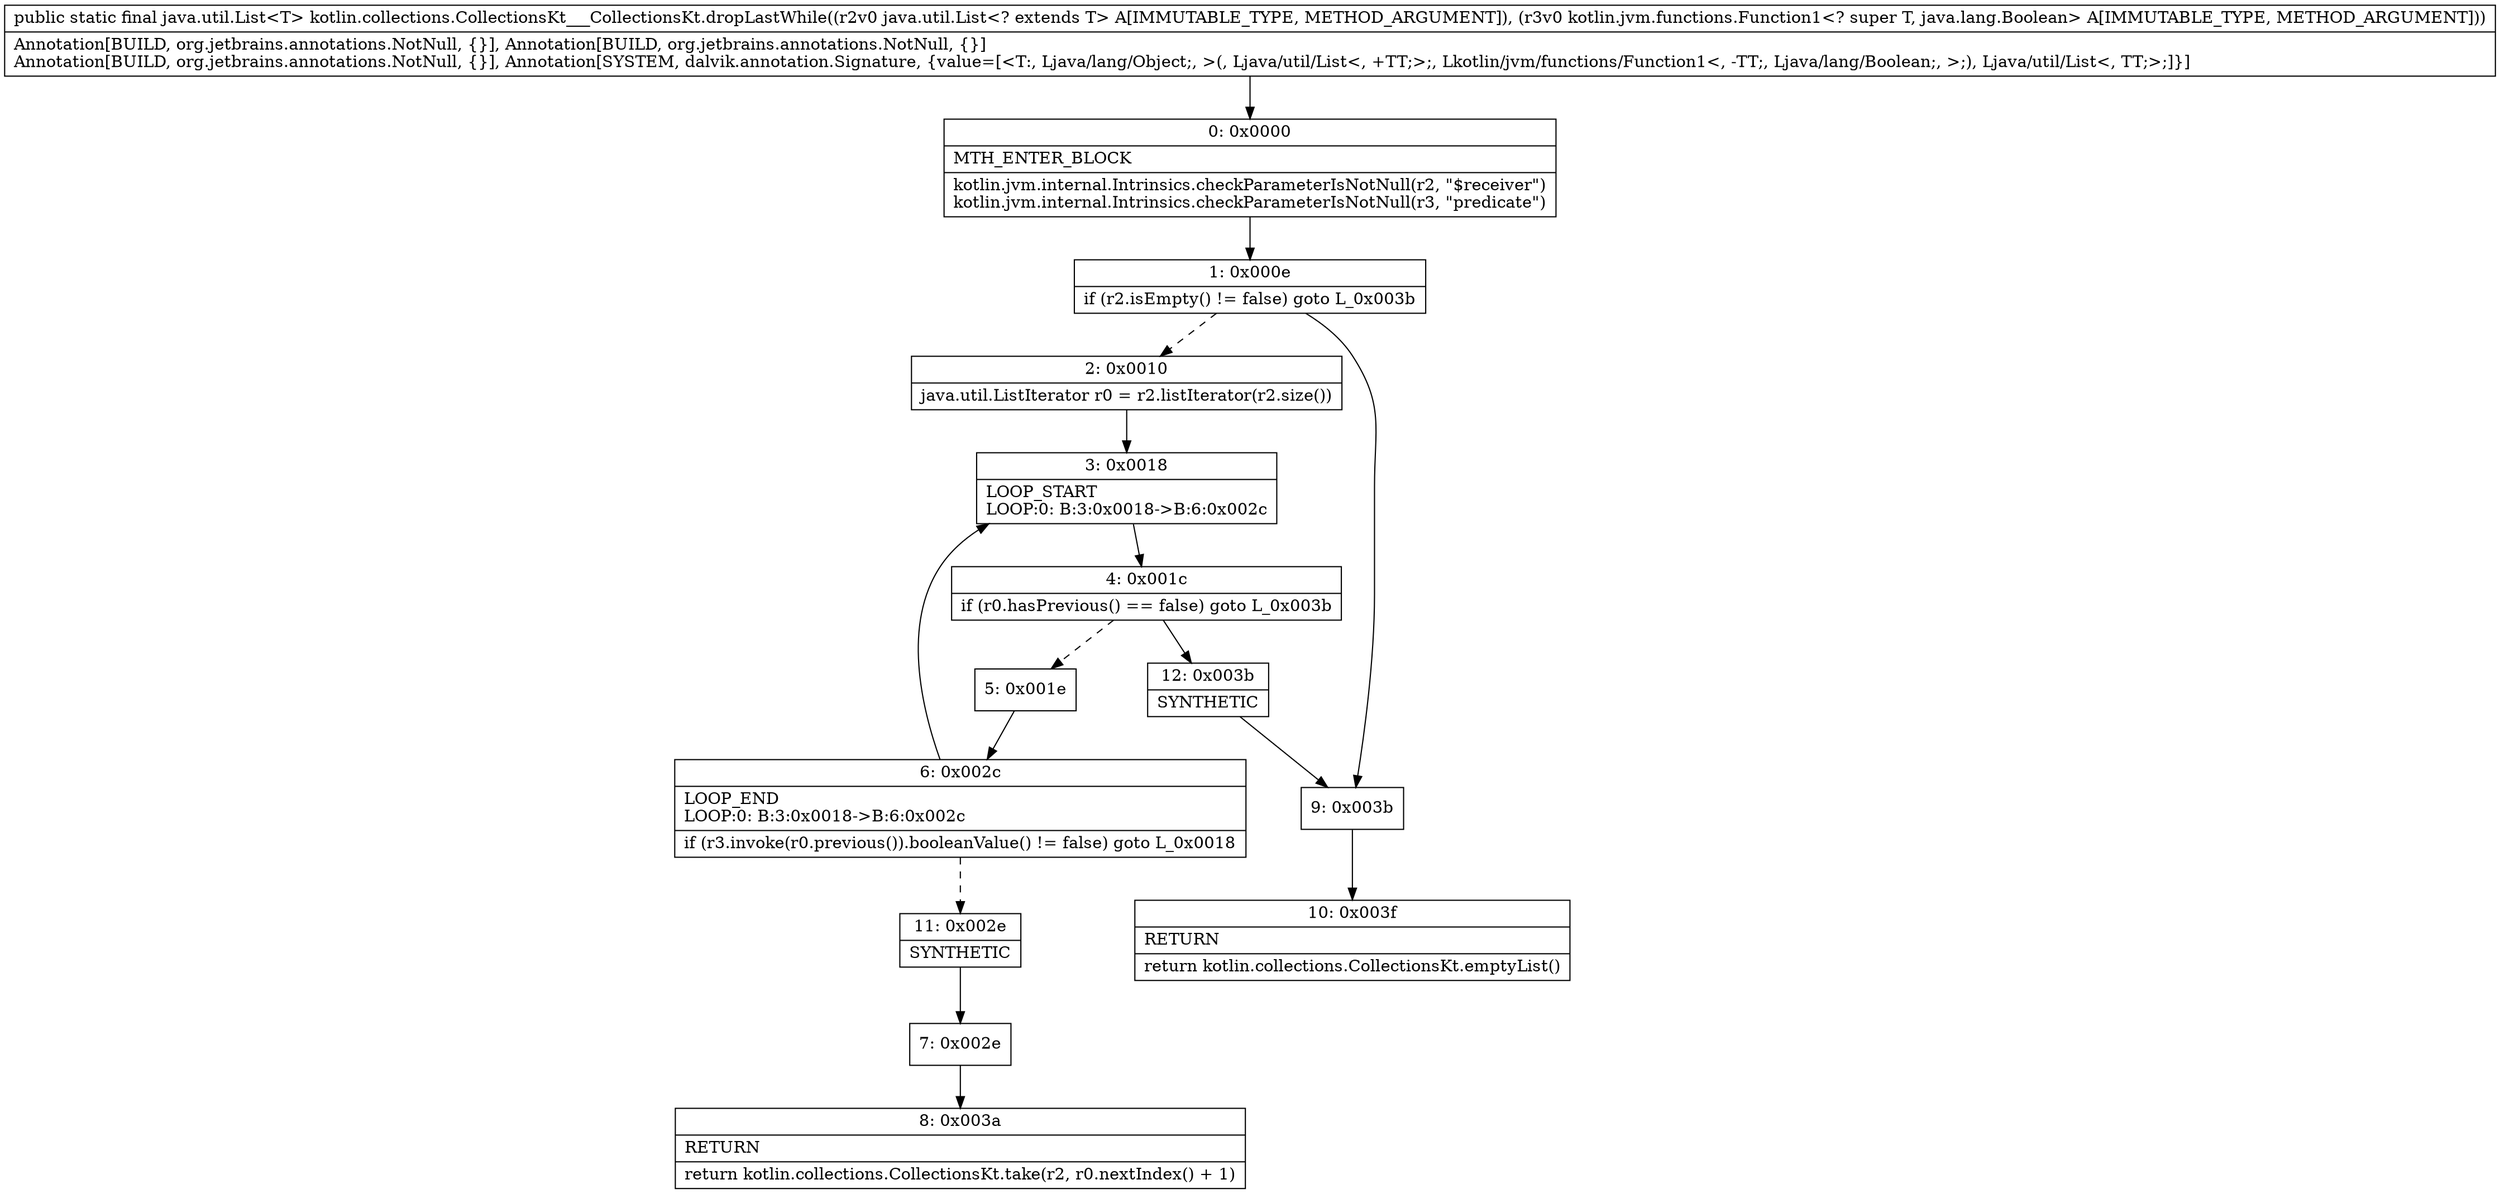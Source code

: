 digraph "CFG forkotlin.collections.CollectionsKt___CollectionsKt.dropLastWhile(Ljava\/util\/List;Lkotlin\/jvm\/functions\/Function1;)Ljava\/util\/List;" {
Node_0 [shape=record,label="{0\:\ 0x0000|MTH_ENTER_BLOCK\l|kotlin.jvm.internal.Intrinsics.checkParameterIsNotNull(r2, \"$receiver\")\lkotlin.jvm.internal.Intrinsics.checkParameterIsNotNull(r3, \"predicate\")\l}"];
Node_1 [shape=record,label="{1\:\ 0x000e|if (r2.isEmpty() != false) goto L_0x003b\l}"];
Node_2 [shape=record,label="{2\:\ 0x0010|java.util.ListIterator r0 = r2.listIterator(r2.size())\l}"];
Node_3 [shape=record,label="{3\:\ 0x0018|LOOP_START\lLOOP:0: B:3:0x0018\-\>B:6:0x002c\l}"];
Node_4 [shape=record,label="{4\:\ 0x001c|if (r0.hasPrevious() == false) goto L_0x003b\l}"];
Node_5 [shape=record,label="{5\:\ 0x001e}"];
Node_6 [shape=record,label="{6\:\ 0x002c|LOOP_END\lLOOP:0: B:3:0x0018\-\>B:6:0x002c\l|if (r3.invoke(r0.previous()).booleanValue() != false) goto L_0x0018\l}"];
Node_7 [shape=record,label="{7\:\ 0x002e}"];
Node_8 [shape=record,label="{8\:\ 0x003a|RETURN\l|return kotlin.collections.CollectionsKt.take(r2, r0.nextIndex() + 1)\l}"];
Node_9 [shape=record,label="{9\:\ 0x003b}"];
Node_10 [shape=record,label="{10\:\ 0x003f|RETURN\l|return kotlin.collections.CollectionsKt.emptyList()\l}"];
Node_11 [shape=record,label="{11\:\ 0x002e|SYNTHETIC\l}"];
Node_12 [shape=record,label="{12\:\ 0x003b|SYNTHETIC\l}"];
MethodNode[shape=record,label="{public static final java.util.List\<T\> kotlin.collections.CollectionsKt___CollectionsKt.dropLastWhile((r2v0 java.util.List\<? extends T\> A[IMMUTABLE_TYPE, METHOD_ARGUMENT]), (r3v0 kotlin.jvm.functions.Function1\<? super T, java.lang.Boolean\> A[IMMUTABLE_TYPE, METHOD_ARGUMENT]))  | Annotation[BUILD, org.jetbrains.annotations.NotNull, \{\}], Annotation[BUILD, org.jetbrains.annotations.NotNull, \{\}]\lAnnotation[BUILD, org.jetbrains.annotations.NotNull, \{\}], Annotation[SYSTEM, dalvik.annotation.Signature, \{value=[\<T:, Ljava\/lang\/Object;, \>(, Ljava\/util\/List\<, +TT;\>;, Lkotlin\/jvm\/functions\/Function1\<, \-TT;, Ljava\/lang\/Boolean;, \>;), Ljava\/util\/List\<, TT;\>;]\}]\l}"];
MethodNode -> Node_0;
Node_0 -> Node_1;
Node_1 -> Node_2[style=dashed];
Node_1 -> Node_9;
Node_2 -> Node_3;
Node_3 -> Node_4;
Node_4 -> Node_5[style=dashed];
Node_4 -> Node_12;
Node_5 -> Node_6;
Node_6 -> Node_3;
Node_6 -> Node_11[style=dashed];
Node_7 -> Node_8;
Node_9 -> Node_10;
Node_11 -> Node_7;
Node_12 -> Node_9;
}

